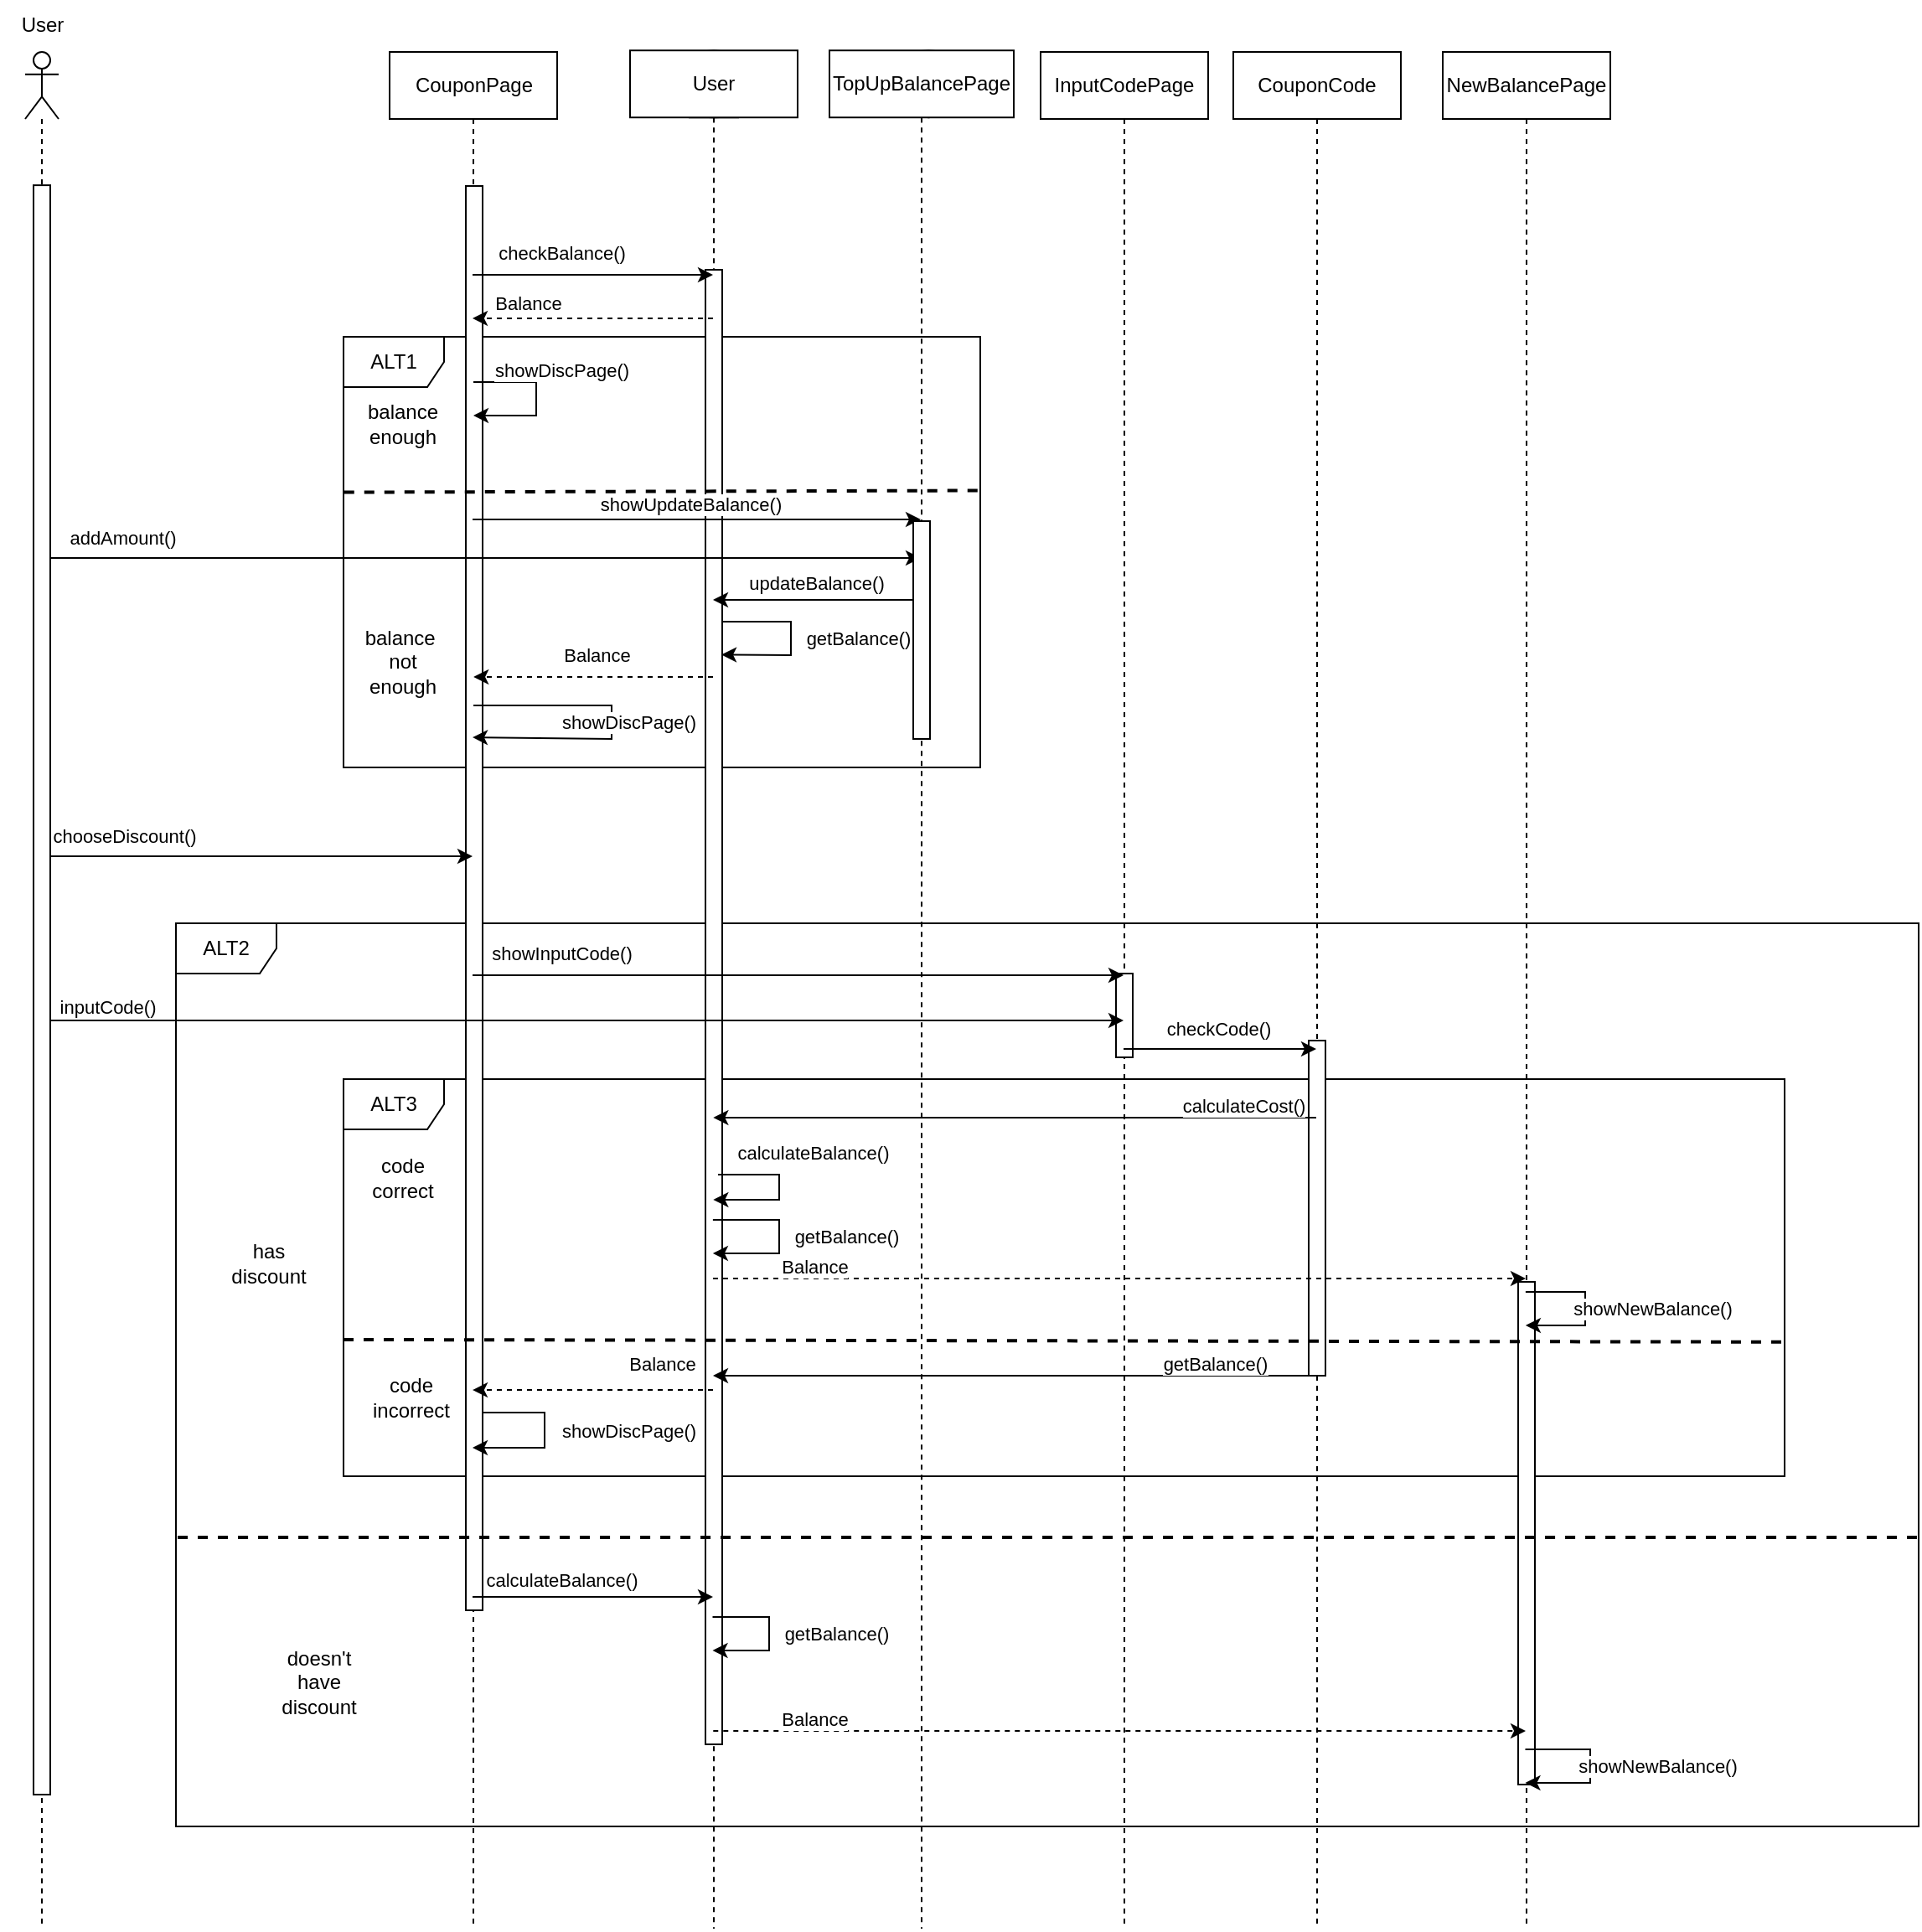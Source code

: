 <mxfile version="20.8.16" type="device"><diagram name="Σελίδα-1" id="CsE6YNoTUhBlBd0UO_HM"><mxGraphModel dx="1418" dy="828" grid="1" gridSize="10" guides="1" tooltips="1" connect="1" arrows="1" fold="1" page="1" pageScale="1" pageWidth="1169" pageHeight="827" math="0" shadow="0"><root><mxCell id="0"/><mxCell id="1" parent="0"/><mxCell id="swWhOMBi9cK1xBVYy2Jj-110" value="ALT2" style="shape=umlFrame;whiteSpace=wrap;html=1;pointerEvents=0;" parent="1" vertex="1"><mxGeometry x="610" y="840" width="1040" height="539" as="geometry"/></mxCell><mxCell id="swWhOMBi9cK1xBVYy2Jj-114" value="ALT3" style="shape=umlFrame;whiteSpace=wrap;html=1;pointerEvents=0;" parent="1" vertex="1"><mxGeometry x="710" y="933" width="860" height="237" as="geometry"/></mxCell><mxCell id="swWhOMBi9cK1xBVYy2Jj-97" value="ALT1" style="shape=umlFrame;whiteSpace=wrap;html=1;pointerEvents=0;" parent="1" vertex="1"><mxGeometry x="710" y="490" width="380" height="257" as="geometry"/></mxCell><mxCell id="swWhOMBi9cK1xBVYy2Jj-80" value="" style="shape=umlLifeline;perimeter=lifelinePerimeter;whiteSpace=wrap;html=1;container=1;dropTarget=0;collapsible=0;recursiveResize=0;outlineConnect=0;portConstraint=eastwest;newEdgeStyle={&quot;edgeStyle&quot;:&quot;elbowEdgeStyle&quot;,&quot;elbow&quot;:&quot;vertical&quot;,&quot;curved&quot;:0,&quot;rounded&quot;:0};participant=umlBoundary;" parent="1" vertex="1"><mxGeometry x="1151" y="320" width="50" height="1120" as="geometry"/></mxCell><mxCell id="swWhOMBi9cK1xBVYy2Jj-81" value="" style="shape=umlLifeline;perimeter=lifelinePerimeter;whiteSpace=wrap;html=1;container=1;dropTarget=0;collapsible=0;recursiveResize=0;outlineConnect=0;portConstraint=eastwest;newEdgeStyle={&quot;edgeStyle&quot;:&quot;elbowEdgeStyle&quot;,&quot;elbow&quot;:&quot;vertical&quot;,&quot;curved&quot;:0,&quot;rounded&quot;:0};participant=umlBoundary;" parent="1" vertex="1"><mxGeometry x="1030" y="319.1" width="50" height="1120.9" as="geometry"/></mxCell><mxCell id="swWhOMBi9cK1xBVYy2Jj-82" value="" style="shape=umlLifeline;perimeter=lifelinePerimeter;whiteSpace=wrap;html=1;container=1;dropTarget=0;collapsible=0;recursiveResize=0;outlineConnect=0;portConstraint=eastwest;newEdgeStyle={&quot;edgeStyle&quot;:&quot;elbowEdgeStyle&quot;,&quot;elbow&quot;:&quot;vertical&quot;,&quot;curved&quot;:0,&quot;rounded&quot;:0};participant=umlBoundary;" parent="1" vertex="1"><mxGeometry x="762.5" y="320" width="50" height="1120" as="geometry"/></mxCell><mxCell id="swWhOMBi9cK1xBVYy2Jj-84" value="" style="shape=umlLifeline;perimeter=lifelinePerimeter;whiteSpace=wrap;html=1;container=1;dropTarget=0;collapsible=0;recursiveResize=0;outlineConnect=0;portConstraint=eastwest;newEdgeStyle={&quot;edgeStyle&quot;:&quot;elbowEdgeStyle&quot;,&quot;elbow&quot;:&quot;vertical&quot;,&quot;curved&quot;:0,&quot;rounded&quot;:0};participant=umlEntity;size=40;" parent="1" vertex="1"><mxGeometry x="911" y="319.1" width="40" height="1120.9" as="geometry"/></mxCell><mxCell id="swWhOMBi9cK1xBVYy2Jj-85" value="" style="shape=umlLifeline;perimeter=lifelinePerimeter;whiteSpace=wrap;html=1;container=1;dropTarget=0;collapsible=0;recursiveResize=0;outlineConnect=0;portConstraint=eastwest;newEdgeStyle={&quot;edgeStyle&quot;:&quot;elbowEdgeStyle&quot;,&quot;elbow&quot;:&quot;vertical&quot;,&quot;curved&quot;:0,&quot;rounded&quot;:0};participant=umlBoundary;" parent="1" vertex="1"><mxGeometry x="1391" y="320" width="50" height="1120" as="geometry"/></mxCell><mxCell id="swWhOMBi9cK1xBVYy2Jj-86" value="" style="shape=umlLifeline;perimeter=lifelinePerimeter;whiteSpace=wrap;html=1;container=1;dropTarget=0;collapsible=0;recursiveResize=0;outlineConnect=0;portConstraint=eastwest;newEdgeStyle={&quot;edgeStyle&quot;:&quot;elbowEdgeStyle&quot;,&quot;elbow&quot;:&quot;vertical&quot;,&quot;curved&quot;:0,&quot;rounded&quot;:0};participant=umlEntity;" parent="1" vertex="1"><mxGeometry x="1271" y="320" width="40" height="1120" as="geometry"/></mxCell><mxCell id="IK8IRVJrMrATGc9QWltt-18" value="" style="html=1;points=[];perimeter=orthogonalPerimeter;" parent="1" vertex="1"><mxGeometry x="783" y="400" width="10" height="850" as="geometry"/></mxCell><mxCell id="IK8IRVJrMrATGc9QWltt-20" value="" style="html=1;points=[];perimeter=orthogonalPerimeter;" parent="1" vertex="1"><mxGeometry x="926" y="450" width="10" height="880" as="geometry"/></mxCell><mxCell id="IK8IRVJrMrATGc9QWltt-22" value="" style="html=1;points=[];perimeter=orthogonalPerimeter;" parent="1" vertex="1"><mxGeometry x="1171" y="870" width="10" height="50" as="geometry"/></mxCell><mxCell id="IK8IRVJrMrATGc9QWltt-23" value="" style="html=1;points=[];perimeter=orthogonalPerimeter;" parent="1" vertex="1"><mxGeometry x="1286" y="910" width="10" height="200" as="geometry"/></mxCell><mxCell id="IK8IRVJrMrATGc9QWltt-24" value="" style="html=1;points=[];perimeter=orthogonalPerimeter;" parent="1" vertex="1"><mxGeometry x="1411" y="1054" width="10" height="300" as="geometry"/></mxCell><mxCell id="swWhOMBi9cK1xBVYy2Jj-100" value="" style="endArrow=none;dashed=1;html=1;rounded=0;exitX=0.001;exitY=0.361;exitDx=0;exitDy=0;exitPerimeter=0;entryX=1.003;entryY=0.357;entryDx=0;entryDy=0;entryPerimeter=0;strokeWidth=2;" parent="1" source="swWhOMBi9cK1xBVYy2Jj-97" target="swWhOMBi9cK1xBVYy2Jj-97" edge="1"><mxGeometry width="50" height="50" relative="1" as="geometry"><mxPoint x="1095" y="567" as="sourcePoint"/><mxPoint x="1145" y="517" as="targetPoint"/></mxGeometry></mxCell><mxCell id="swWhOMBi9cK1xBVYy2Jj-79" value="" style="shape=umlLifeline;perimeter=lifelinePerimeter;whiteSpace=wrap;html=1;container=1;dropTarget=0;collapsible=0;recursiveResize=0;outlineConnect=0;portConstraint=eastwest;newEdgeStyle={&quot;edgeStyle&quot;:&quot;elbowEdgeStyle&quot;,&quot;elbow&quot;:&quot;vertical&quot;,&quot;curved&quot;:0,&quot;rounded&quot;:0};participant=umlActor;" parent="1" vertex="1"><mxGeometry x="520" y="320" width="20" height="1120" as="geometry"/></mxCell><mxCell id="swWhOMBi9cK1xBVYy2Jj-87" value="chooseDiscount()" style="endArrow=classic;html=1;rounded=0;" parent="1" edge="1"><mxGeometry x="-0.606" y="12" width="50" height="50" relative="1" as="geometry"><mxPoint x="529.5" y="800" as="sourcePoint"/><mxPoint x="787" y="800" as="targetPoint"/><Array as="points"><mxPoint x="725" y="800"/></Array><mxPoint x="-1" as="offset"/></mxGeometry></mxCell><mxCell id="swWhOMBi9cK1xBVYy2Jj-90" value="checkBalance()" style="endArrow=classic;html=1;rounded=0;" parent="1" target="swWhOMBi9cK1xBVYy2Jj-84" edge="1"><mxGeometry x="-0.261" y="13" width="50" height="50" relative="1" as="geometry"><mxPoint x="787" y="453" as="sourcePoint"/><mxPoint x="1019.5" y="453" as="targetPoint"/><Array as="points"><mxPoint x="875" y="453"/></Array><mxPoint as="offset"/></mxGeometry></mxCell><mxCell id="swWhOMBi9cK1xBVYy2Jj-91" value="Balance" style="endArrow=classic;html=1;rounded=0;dashed=1;" parent="1" source="swWhOMBi9cK1xBVYy2Jj-84" edge="1"><mxGeometry x="0.544" y="-9" width="50" height="50" relative="1" as="geometry"><mxPoint x="1019.5" y="479" as="sourcePoint"/><mxPoint x="787" y="479" as="targetPoint"/><Array as="points"><mxPoint x="915" y="479"/></Array><mxPoint as="offset"/></mxGeometry></mxCell><mxCell id="swWhOMBi9cK1xBVYy2Jj-92" value="showDiscPage()" style="endArrow=classic;html=1;rounded=0;" parent="1" source="swWhOMBi9cK1xBVYy2Jj-82" target="swWhOMBi9cK1xBVYy2Jj-82" edge="1"><mxGeometry x="-0.209" y="17" width="50" height="50" relative="1" as="geometry"><mxPoint x="995" y="567" as="sourcePoint"/><mxPoint x="1045" y="517" as="targetPoint"/><Array as="points"><mxPoint x="825" y="517"/><mxPoint x="825" y="537"/></Array><mxPoint x="-2" y="-7" as="offset"/></mxGeometry></mxCell><mxCell id="swWhOMBi9cK1xBVYy2Jj-93" value="showUpdateBalance()" style="endArrow=classic;html=1;rounded=0;" parent="1" target="swWhOMBi9cK1xBVYy2Jj-81" edge="1"><mxGeometry x="-0.029" y="9" width="50" height="50" relative="1" as="geometry"><mxPoint x="787" y="599" as="sourcePoint"/><mxPoint x="1130" y="599" as="targetPoint"/><Array as="points"><mxPoint x="945" y="599"/></Array><mxPoint as="offset"/></mxGeometry></mxCell><mxCell id="swWhOMBi9cK1xBVYy2Jj-94" value="addAmount()" style="endArrow=classic;html=1;rounded=0;" parent="1" source="swWhOMBi9cK1xBVYy2Jj-79" edge="1"><mxGeometry x="-0.817" y="12" width="50" height="50" relative="1" as="geometry"><mxPoint x="620.167" y="622" as="sourcePoint"/><mxPoint x="1054.5" y="622" as="targetPoint"/><Array as="points"><mxPoint x="865" y="622"/></Array><mxPoint as="offset"/></mxGeometry></mxCell><mxCell id="swWhOMBi9cK1xBVYy2Jj-96" value="showDiscPage()" style="endArrow=classic;html=1;rounded=0;" parent="1" source="swWhOMBi9cK1xBVYy2Jj-82" edge="1"><mxGeometry x="-0.004" y="10" width="50" height="50" relative="1" as="geometry"><mxPoint x="1143.5" y="729" as="sourcePoint"/><mxPoint x="787" y="729" as="targetPoint"/><Array as="points"><mxPoint x="870" y="710"/><mxPoint x="870" y="730"/></Array><mxPoint as="offset"/></mxGeometry></mxCell><mxCell id="swWhOMBi9cK1xBVYy2Jj-98" value="balance&lt;br&gt;enough" style="text;html=1;align=center;verticalAlign=middle;resizable=0;points=[];autosize=1;strokeColor=none;fillColor=none;" parent="1" vertex="1"><mxGeometry x="710" y="521.5" width="70" height="40" as="geometry"/></mxCell><mxCell id="swWhOMBi9cK1xBVYy2Jj-99" value="balance&amp;nbsp;&lt;br&gt;not&lt;br style=&quot;border-color: var(--border-color);&quot;&gt;enough" style="text;html=1;align=center;verticalAlign=middle;resizable=0;points=[];autosize=1;strokeColor=none;fillColor=none;" parent="1" vertex="1"><mxGeometry x="710" y="654" width="70" height="60" as="geometry"/></mxCell><mxCell id="swWhOMBi9cK1xBVYy2Jj-101" value="showInputCode()" style="endArrow=classic;html=1;rounded=0;" parent="1" edge="1"><mxGeometry x="-0.727" y="13" width="50" height="50" relative="1" as="geometry"><mxPoint x="787" y="871" as="sourcePoint"/><mxPoint x="1175.5" y="871" as="targetPoint"/><Array as="points"><mxPoint x="1005" y="871"/></Array><mxPoint as="offset"/></mxGeometry></mxCell><mxCell id="swWhOMBi9cK1xBVYy2Jj-102" value="inputCode()" style="endArrow=classic;html=1;rounded=0;" parent="1" edge="1"><mxGeometry x="-0.874" y="8" width="50" height="50" relative="1" as="geometry"><mxPoint x="529.25" y="898" as="sourcePoint"/><mxPoint x="1175.5" y="898" as="targetPoint"/><Array as="points"><mxPoint x="925" y="898"/></Array><mxPoint x="-1" as="offset"/></mxGeometry></mxCell><mxCell id="swWhOMBi9cK1xBVYy2Jj-103" value="checkCode()" style="endArrow=classic;html=1;rounded=0;" parent="1" edge="1"><mxGeometry x="-0.035" y="12" width="50" height="50" relative="1" as="geometry"><mxPoint x="1175.5" y="915" as="sourcePoint"/><mxPoint x="1290.5" y="915" as="targetPoint"/><Array as="points"><mxPoint x="1176" y="915"/></Array><mxPoint x="1" as="offset"/></mxGeometry></mxCell><mxCell id="swWhOMBi9cK1xBVYy2Jj-104" value="calculateCost()" style="endArrow=classic;html=1;rounded=0;" parent="1" edge="1"><mxGeometry x="-0.749" y="-7" width="50" height="50" relative="1" as="geometry"><mxPoint x="1290.5" y="956" as="sourcePoint"/><mxPoint x="930.667" y="956" as="targetPoint"/><Array as="points"><mxPoint x="1105" y="956"/></Array><mxPoint x="1" as="offset"/></mxGeometry></mxCell><mxCell id="swWhOMBi9cK1xBVYy2Jj-105" value="calculateBalance()" style="endArrow=classic;html=1;rounded=0;" parent="1" edge="1"><mxGeometry x="-0.196" y="24" width="50" height="50" relative="1" as="geometry"><mxPoint x="933.5" y="990" as="sourcePoint"/><mxPoint x="930.667" y="1005" as="targetPoint"/><Array as="points"><mxPoint x="970" y="990"/><mxPoint x="970" y="1005"/></Array><mxPoint x="-4" y="-13" as="offset"/></mxGeometry></mxCell><mxCell id="swWhOMBi9cK1xBVYy2Jj-106" value="Balance" style="endArrow=classic;html=1;rounded=0;dashed=1;" parent="1" edge="1"><mxGeometry x="-0.75" y="7" width="50" height="50" relative="1" as="geometry"><mxPoint x="930.5" y="1052" as="sourcePoint"/><mxPoint x="1415.5" y="1052" as="targetPoint"/><Array as="points"><mxPoint x="1096" y="1052"/></Array><mxPoint as="offset"/></mxGeometry></mxCell><mxCell id="swWhOMBi9cK1xBVYy2Jj-107" value="calculateBalance()" style="endArrow=classic;html=1;rounded=0;" parent="1" edge="1"><mxGeometry x="-0.261" y="10" width="50" height="50" relative="1" as="geometry"><mxPoint x="787" y="1242" as="sourcePoint"/><mxPoint x="930.5" y="1242" as="targetPoint"/><Array as="points"><mxPoint x="915" y="1242"/></Array><mxPoint as="offset"/></mxGeometry></mxCell><mxCell id="swWhOMBi9cK1xBVYy2Jj-111" value="" style="endArrow=none;dashed=1;html=1;rounded=0;entryX=0.999;entryY=0.68;entryDx=0;entryDy=0;entryPerimeter=0;strokeWidth=2;exitX=0.001;exitY=0.68;exitDx=0;exitDy=0;exitPerimeter=0;" parent="1" source="swWhOMBi9cK1xBVYy2Jj-110" target="swWhOMBi9cK1xBVYy2Jj-110" edge="1"><mxGeometry width="50" height="50" relative="1" as="geometry"><mxPoint x="720" y="1140" as="sourcePoint"/><mxPoint x="1679.03" y="1139.95" as="targetPoint"/></mxGeometry></mxCell><mxCell id="swWhOMBi9cK1xBVYy2Jj-112" value="doesn't&lt;br&gt;have&lt;br&gt;discount" style="text;html=1;align=center;verticalAlign=middle;resizable=0;points=[];autosize=1;strokeColor=none;fillColor=none;" parent="1" vertex="1"><mxGeometry x="660" y="1263" width="70" height="60" as="geometry"/></mxCell><mxCell id="swWhOMBi9cK1xBVYy2Jj-113" value="has&lt;br&gt;discount" style="text;html=1;align=center;verticalAlign=middle;resizable=0;points=[];autosize=1;strokeColor=none;fillColor=none;" parent="1" vertex="1"><mxGeometry x="630" y="1023" width="70" height="40" as="geometry"/></mxCell><mxCell id="swWhOMBi9cK1xBVYy2Jj-115" value="" style="endArrow=none;dashed=1;html=1;rounded=0;exitX=0;exitY=0.656;exitDx=0;exitDy=0;exitPerimeter=0;entryX=1;entryY=0.662;entryDx=0;entryDy=0;entryPerimeter=0;strokeColor=default;strokeWidth=2;" parent="1" source="swWhOMBi9cK1xBVYy2Jj-114" target="swWhOMBi9cK1xBVYy2Jj-114" edge="1"><mxGeometry width="50" height="50" relative="1" as="geometry"><mxPoint x="717.48" y="1035.697" as="sourcePoint"/><mxPoint x="1559.16" y="1040.437" as="targetPoint"/></mxGeometry></mxCell><mxCell id="swWhOMBi9cK1xBVYy2Jj-116" value="code&lt;br&gt;correct" style="text;html=1;align=center;verticalAlign=middle;resizable=0;points=[];autosize=1;strokeColor=none;fillColor=none;" parent="1" vertex="1"><mxGeometry x="715" y="972" width="60" height="40" as="geometry"/></mxCell><mxCell id="swWhOMBi9cK1xBVYy2Jj-117" value="code&lt;br&gt;incorrect" style="text;html=1;align=center;verticalAlign=middle;resizable=0;points=[];autosize=1;strokeColor=none;fillColor=none;" parent="1" vertex="1"><mxGeometry x="715" y="1103" width="70" height="40" as="geometry"/></mxCell><mxCell id="swWhOMBi9cK1xBVYy2Jj-118" value="User" style="text;html=1;align=center;verticalAlign=middle;resizable=0;points=[];autosize=1;strokeColor=none;fillColor=none;" parent="1" vertex="1"><mxGeometry x="505" y="289.1" width="50" height="30" as="geometry"/></mxCell><mxCell id="IK8IRVJrMrATGc9QWltt-3" value="CouponPage" style="shape=umlLifeline;perimeter=lifelinePerimeter;whiteSpace=wrap;html=1;container=1;collapsible=0;recursiveResize=0;outlineConnect=0;" parent="1" vertex="1"><mxGeometry x="737.5" y="320" width="100" height="43" as="geometry"/></mxCell><mxCell id="IK8IRVJrMrATGc9QWltt-4" value="User" style="shape=umlLifeline;perimeter=lifelinePerimeter;whiteSpace=wrap;html=1;container=1;collapsible=0;recursiveResize=0;outlineConnect=0;" parent="1" vertex="1"><mxGeometry x="881" y="319.1" width="100" height="43" as="geometry"/></mxCell><mxCell id="IK8IRVJrMrATGc9QWltt-6" value="CouponCode" style="shape=umlLifeline;perimeter=lifelinePerimeter;whiteSpace=wrap;html=1;container=1;collapsible=0;recursiveResize=0;outlineConnect=0;" parent="1" vertex="1"><mxGeometry x="1241" y="320" width="100" height="43" as="geometry"/></mxCell><mxCell id="IK8IRVJrMrATGc9QWltt-7" value="NewBalancePage" style="shape=umlLifeline;perimeter=lifelinePerimeter;whiteSpace=wrap;html=1;container=1;collapsible=0;recursiveResize=0;outlineConnect=0;" parent="1" vertex="1"><mxGeometry x="1366" y="320" width="100" height="43" as="geometry"/></mxCell><mxCell id="IK8IRVJrMrATGc9QWltt-8" value="updateBalance()" style="endArrow=classic;html=1;rounded=0;strokeWidth=1;" parent="1" edge="1"><mxGeometry x="0.024" y="-10" width="50" height="50" relative="1" as="geometry"><mxPoint x="1054.5" y="647" as="sourcePoint"/><mxPoint x="930.5" y="647" as="targetPoint"/><Array as="points"><mxPoint x="1001" y="647"/></Array><mxPoint x="1" as="offset"/></mxGeometry></mxCell><mxCell id="IK8IRVJrMrATGc9QWltt-9" value="Balance" style="endArrow=classic;html=1;rounded=0;strokeWidth=1;dashed=1;" parent="1" edge="1"><mxGeometry x="-0.018" y="-13" width="50" height="50" relative="1" as="geometry"><mxPoint x="930.5" y="693" as="sourcePoint"/><mxPoint x="787.583" y="693" as="targetPoint"/><Array as="points"><mxPoint x="870" y="693"/></Array><mxPoint as="offset"/></mxGeometry></mxCell><mxCell id="IK8IRVJrMrATGc9QWltt-10" value="getBalance()" style="endArrow=classic;html=1;rounded=0;strokeWidth=1;" parent="1" edge="1"><mxGeometry y="40" width="50" height="50" relative="1" as="geometry"><mxPoint x="930.447" y="1017" as="sourcePoint"/><mxPoint x="930.447" y="1037" as="targetPoint"/><Array as="points"><mxPoint x="970" y="1017"/><mxPoint x="970" y="1037"/></Array><mxPoint as="offset"/></mxGeometry></mxCell><mxCell id="IK8IRVJrMrATGc9QWltt-11" value="showNewBalance()" style="endArrow=classic;html=1;rounded=0;strokeWidth=1;" parent="1" edge="1"><mxGeometry y="40" width="50" height="50" relative="1" as="geometry"><mxPoint x="1415.447" y="1060" as="sourcePoint"/><mxPoint x="1415.447" y="1080" as="targetPoint"/><Array as="points"><mxPoint x="1451" y="1060"/><mxPoint x="1451" y="1080"/></Array><mxPoint as="offset"/></mxGeometry></mxCell><mxCell id="IK8IRVJrMrATGc9QWltt-12" value="getBalance()" style="endArrow=classic;html=1;rounded=0;strokeWidth=1;" parent="1" edge="1"><mxGeometry y="40" width="50" height="50" relative="1" as="geometry"><mxPoint x="930.25" y="1254" as="sourcePoint"/><mxPoint x="930.25" y="1274" as="targetPoint"/><Array as="points"><mxPoint x="964" y="1254"/><mxPoint x="964" y="1274"/></Array><mxPoint as="offset"/></mxGeometry></mxCell><mxCell id="IK8IRVJrMrATGc9QWltt-13" value="Balance" style="endArrow=classic;html=1;rounded=0;dashed=1;" parent="1" edge="1"><mxGeometry x="-0.75" y="7" width="50" height="50" relative="1" as="geometry"><mxPoint x="930.63" y="1322" as="sourcePoint"/><mxPoint x="1415.5" y="1322" as="targetPoint"/><Array as="points"><mxPoint x="1100" y="1322"/></Array><mxPoint as="offset"/></mxGeometry></mxCell><mxCell id="IK8IRVJrMrATGc9QWltt-14" value="showNewBalance()" style="endArrow=classic;html=1;rounded=0;strokeWidth=1;" parent="1" edge="1"><mxGeometry y="40" width="50" height="50" relative="1" as="geometry"><mxPoint x="1415.25" y="1333" as="sourcePoint"/><mxPoint x="1415.25" y="1353" as="targetPoint"/><Array as="points"><mxPoint x="1454" y="1333"/><mxPoint x="1454" y="1353"/></Array><mxPoint as="offset"/></mxGeometry></mxCell><mxCell id="IK8IRVJrMrATGc9QWltt-15" value="InputCodePage" style="shape=umlLifeline;perimeter=lifelinePerimeter;whiteSpace=wrap;html=1;container=1;collapsible=0;recursiveResize=0;outlineConnect=0;" parent="1" vertex="1"><mxGeometry x="1126" y="320" width="100" height="43" as="geometry"/></mxCell><mxCell id="IK8IRVJrMrATGc9QWltt-16" value="TopUpBalancePage" style="shape=umlLifeline;perimeter=lifelinePerimeter;whiteSpace=wrap;html=1;container=1;collapsible=0;recursiveResize=0;outlineConnect=0;" parent="1" vertex="1"><mxGeometry x="1000" y="319.1" width="110" height="43" as="geometry"/></mxCell><mxCell id="IK8IRVJrMrATGc9QWltt-17" value="" style="html=1;points=[];perimeter=orthogonalPerimeter;" parent="1" vertex="1"><mxGeometry x="525" y="399.55" width="10" height="960.45" as="geometry"/></mxCell><mxCell id="IK8IRVJrMrATGc9QWltt-21" value="" style="html=1;points=[];perimeter=orthogonalPerimeter;" parent="1" vertex="1"><mxGeometry x="1050" y="600" width="10" height="130" as="geometry"/></mxCell><mxCell id="_GAzLhEZ1h1uAAD_o3hl-1" value="getBalance()" style="endArrow=classic;html=1;rounded=0;" parent="1" edge="1"><mxGeometry x="-0.664" y="-7" width="50" height="50" relative="1" as="geometry"><mxPoint x="1290.5" y="1110" as="sourcePoint"/><mxPoint x="930.5" y="1110" as="targetPoint"/><mxPoint as="offset"/></mxGeometry></mxCell><mxCell id="_GAzLhEZ1h1uAAD_o3hl-2" value="Balance" style="endArrow=classic;html=1;rounded=0;dashed=1;strokeWidth=1;" parent="1" edge="1"><mxGeometry x="-0.575" y="-16" width="50" height="50" relative="1" as="geometry"><mxPoint x="930.5" y="1118.55" as="sourcePoint"/><mxPoint x="787" y="1118.55" as="targetPoint"/><mxPoint as="offset"/></mxGeometry></mxCell><mxCell id="_GAzLhEZ1h1uAAD_o3hl-4" value="showDiscPage()" style="endArrow=classic;html=1;rounded=0;strokeWidth=1;" parent="1" edge="1"><mxGeometry x="-0.05" y="50" width="50" height="50" relative="1" as="geometry"><mxPoint x="793" y="1132" as="sourcePoint"/><mxPoint x="787" y="1153" as="targetPoint"/><Array as="points"><mxPoint x="830" y="1132"/><mxPoint x="830" y="1153"/></Array><mxPoint as="offset"/></mxGeometry></mxCell><mxCell id="_GAzLhEZ1h1uAAD_o3hl-5" value="getBalance()" style="endArrow=classic;html=1;rounded=0;strokeWidth=1;entryX=0.952;entryY=0.296;entryDx=0;entryDy=0;entryPerimeter=0;" parent="1" edge="1"><mxGeometry y="40" width="50" height="50" relative="1" as="geometry"><mxPoint x="936" y="660" as="sourcePoint"/><mxPoint x="935.52" y="679.72" as="targetPoint"/><Array as="points"><mxPoint x="977" y="660"/><mxPoint x="977" y="680"/></Array><mxPoint as="offset"/></mxGeometry></mxCell></root></mxGraphModel></diagram></mxfile>